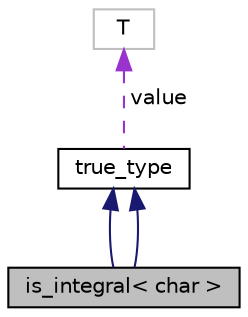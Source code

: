 digraph "is_integral&lt; char &gt;"
{
  edge [fontname="Helvetica",fontsize="10",labelfontname="Helvetica",labelfontsize="10"];
  node [fontname="Helvetica",fontsize="10",shape=record];
  Node1 [label="is_integral\< char \>",height=0.2,width=0.4,color="black", fillcolor="grey75", style="filled", fontcolor="black"];
  Node2 -> Node1 [dir="back",color="midnightblue",fontsize="10",style="solid"];
  Node2 [label="true_type",height=0.2,width=0.4,color="black", fillcolor="white", style="filled",URL="$structintegral__constant.html"];
  Node3 -> Node2 [dir="back",color="darkorchid3",fontsize="10",style="dashed",label=" value" ];
  Node3 [label="T",height=0.2,width=0.4,color="grey75", fillcolor="white", style="filled"];
  Node2 -> Node1 [dir="back",color="midnightblue",fontsize="10",style="solid"];
}
